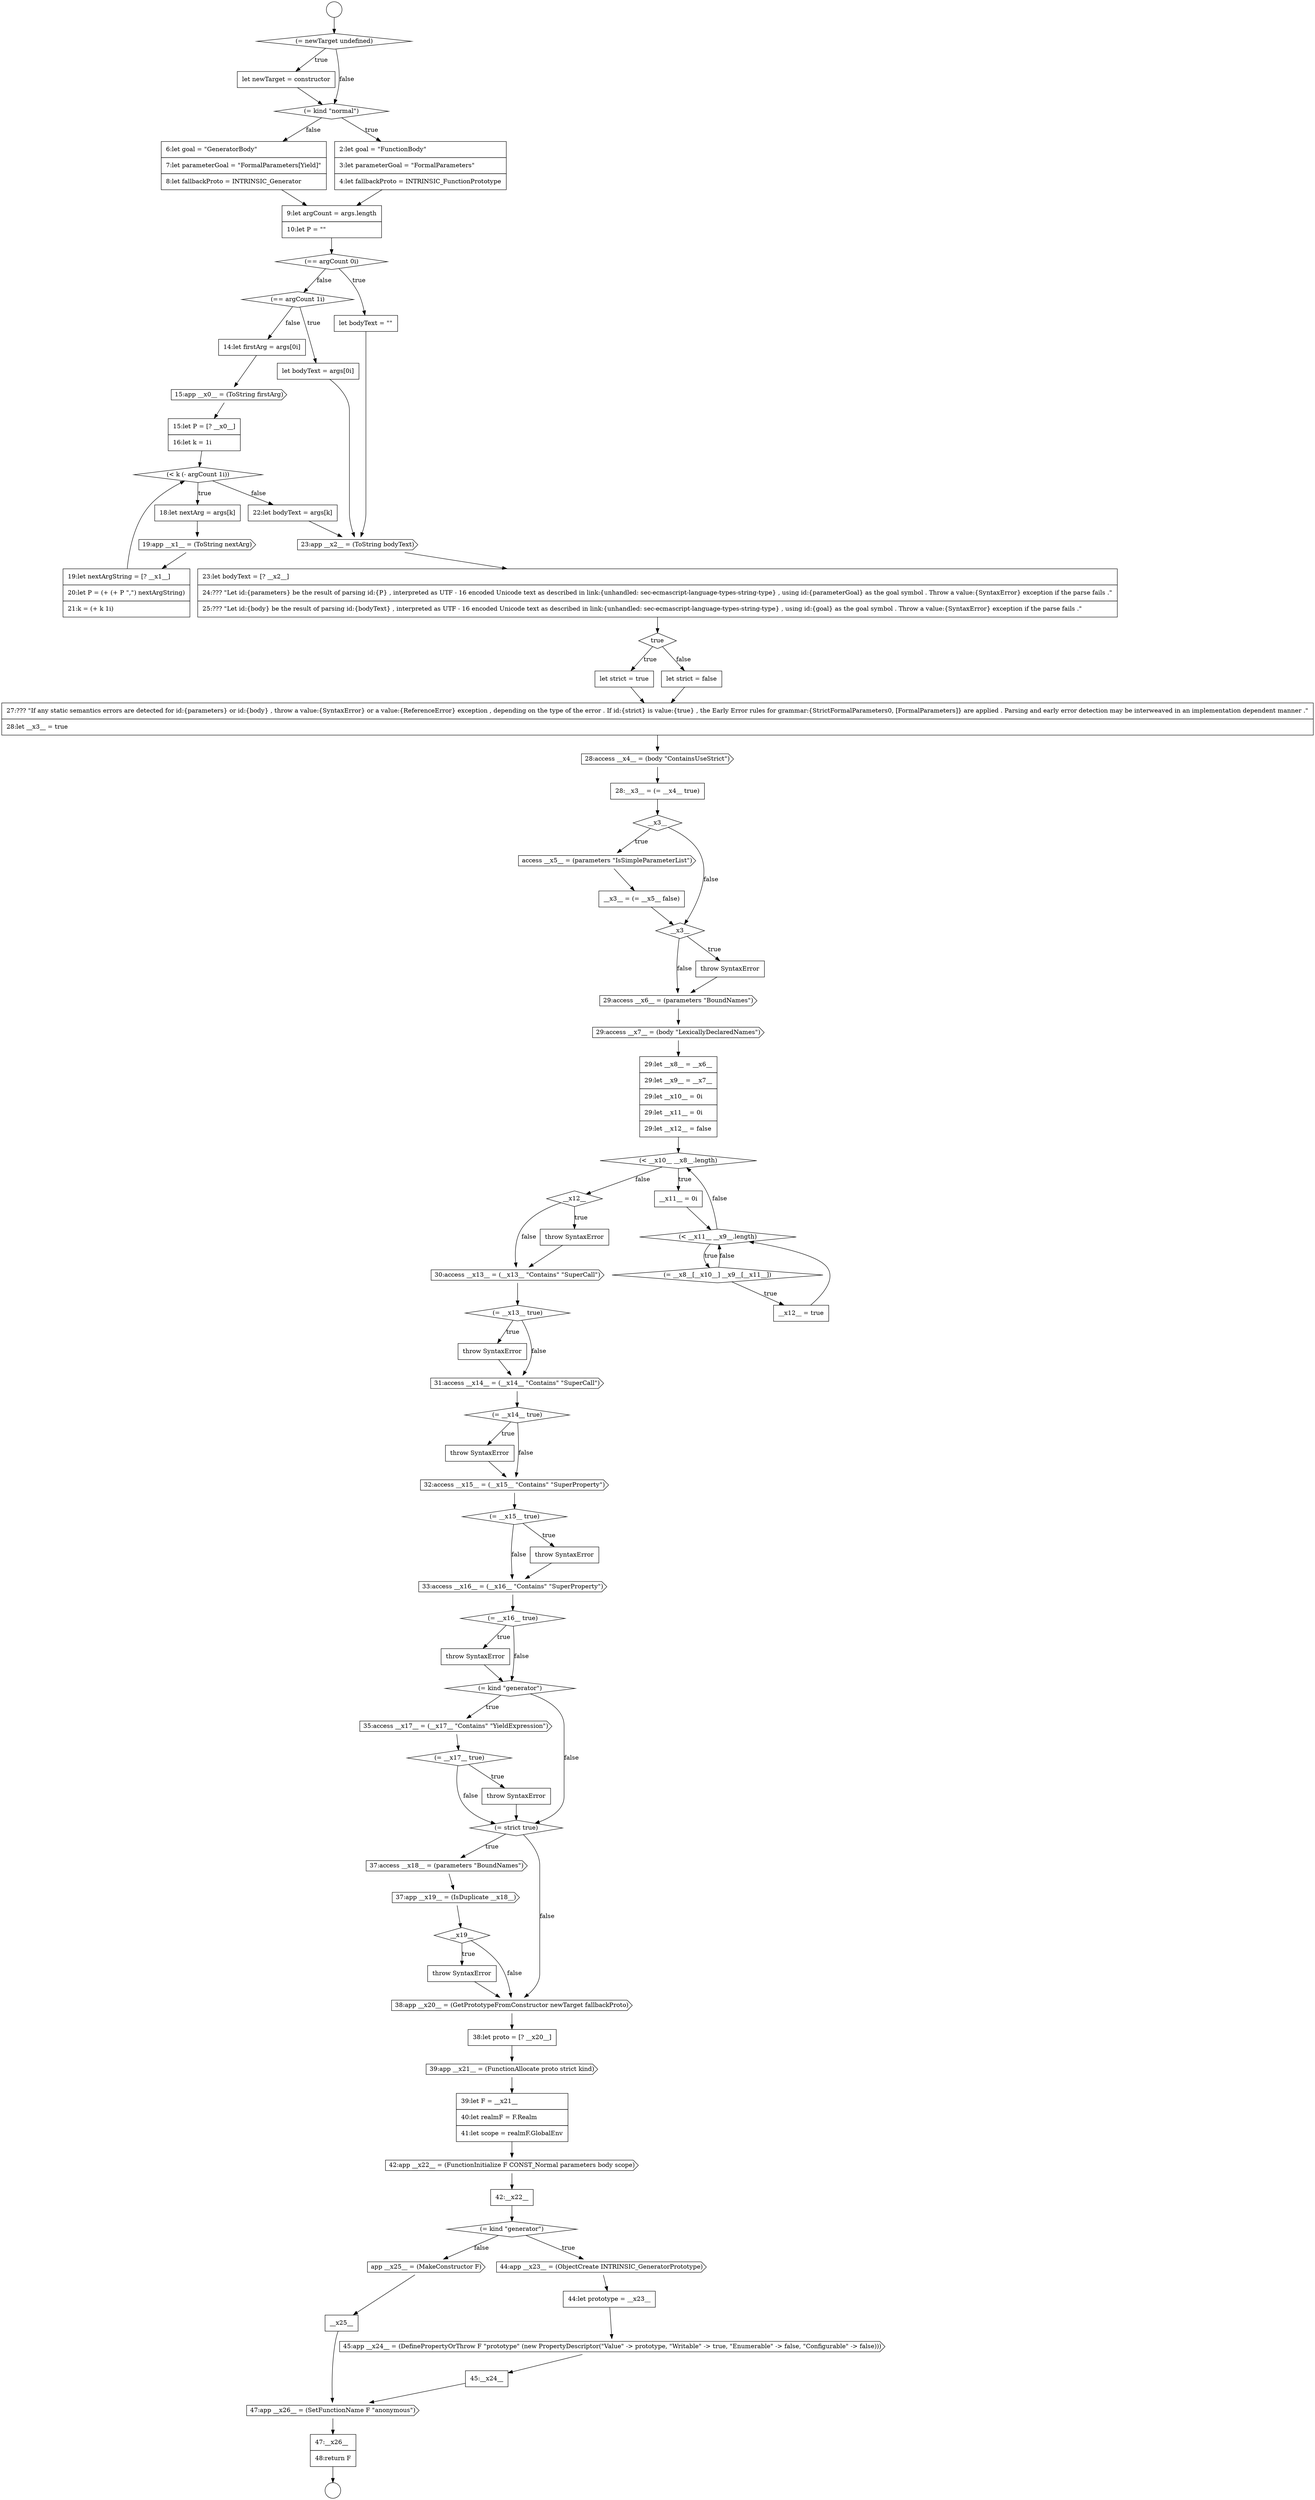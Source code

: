 digraph {
  node10567 [shape=none, margin=0, label=<<font color="black">
    <table border="0" cellborder="1" cellspacing="0" cellpadding="10">
      <tr><td align="left">let newTarget = constructor</td></tr>
    </table>
  </font>> color="black" fillcolor="white" style=filled]
  node10594 [shape=none, margin=0, label=<<font color="black">
    <table border="0" cellborder="1" cellspacing="0" cellpadding="10">
      <tr><td align="left">__x3__ = (= __x5__ false)</td></tr>
    </table>
  </font>> color="black" fillcolor="white" style=filled]
  node10570 [shape=none, margin=0, label=<<font color="black">
    <table border="0" cellborder="1" cellspacing="0" cellpadding="10">
      <tr><td align="left">6:let goal = &quot;GeneratorBody&quot;</td></tr>
      <tr><td align="left">7:let parameterGoal = &quot;FormalParameters[Yield]&quot;</td></tr>
      <tr><td align="left">8:let fallbackProto = INTRINSIC_Generator</td></tr>
    </table>
  </font>> color="black" fillcolor="white" style=filled]
  node10574 [shape=diamond, label=<<font color="black">(== argCount 1i)</font>> color="black" fillcolor="white" style=filled]
  node10612 [shape=none, margin=0, label=<<font color="black">
    <table border="0" cellborder="1" cellspacing="0" cellpadding="10">
      <tr><td align="left">throw SyntaxError</td></tr>
    </table>
  </font>> color="black" fillcolor="white" style=filled]
  node10566 [shape=diamond, label=<<font color="black">(= newTarget undefined)</font>> color="black" fillcolor="white" style=filled]
  node10620 [shape=cds, label=<<font color="black">35:access __x17__ = (__x17__ &quot;Contains&quot; &quot;YieldExpression&quot;)</font>> color="black" fillcolor="white" style=filled]
  node10582 [shape=none, margin=0, label=<<font color="black">
    <table border="0" cellborder="1" cellspacing="0" cellpadding="10">
      <tr><td align="left">19:let nextArgString = [? __x1__]</td></tr>
      <tr><td align="left">20:let P = (+ (+ P &quot;,&quot;) nextArgString)</td></tr>
      <tr><td align="left">21:k = (+ k 1i)</td></tr>
    </table>
  </font>> color="black" fillcolor="white" style=filled]
  node10576 [shape=none, margin=0, label=<<font color="black">
    <table border="0" cellborder="1" cellspacing="0" cellpadding="10">
      <tr><td align="left">14:let firstArg = args[0i]</td></tr>
    </table>
  </font>> color="black" fillcolor="white" style=filled]
  node10568 [shape=diamond, label=<<font color="black">(= kind &quot;normal&quot;)</font>> color="black" fillcolor="white" style=filled]
  node10600 [shape=diamond, label=<<font color="black">(&lt; __x10__ __x8__.length)</font>> color="black" fillcolor="white" style=filled]
  node10622 [shape=none, margin=0, label=<<font color="black">
    <table border="0" cellborder="1" cellspacing="0" cellpadding="10">
      <tr><td align="left">throw SyntaxError</td></tr>
    </table>
  </font>> color="black" fillcolor="white" style=filled]
  node10618 [shape=none, margin=0, label=<<font color="black">
    <table border="0" cellborder="1" cellspacing="0" cellpadding="10">
      <tr><td align="left">throw SyntaxError</td></tr>
    </table>
  </font>> color="black" fillcolor="white" style=filled]
  node10609 [shape=none, margin=0, label=<<font color="black">
    <table border="0" cellborder="1" cellspacing="0" cellpadding="10">
      <tr><td align="left">throw SyntaxError</td></tr>
    </table>
  </font>> color="black" fillcolor="white" style=filled]
  node10638 [shape=none, margin=0, label=<<font color="black">
    <table border="0" cellborder="1" cellspacing="0" cellpadding="10">
      <tr><td align="left">45:__x24__</td></tr>
    </table>
  </font>> color="black" fillcolor="white" style=filled]
  node10577 [shape=cds, label=<<font color="black">15:app __x0__ = (ToString firstArg)</font>> color="black" fillcolor="white" style=filled]
  node10616 [shape=cds, label=<<font color="black">33:access __x16__ = (__x16__ &quot;Contains&quot; &quot;SuperProperty&quot;)</font>> color="black" fillcolor="white" style=filled]
  node10599 [shape=none, margin=0, label=<<font color="black">
    <table border="0" cellborder="1" cellspacing="0" cellpadding="10">
      <tr><td align="left">29:let __x8__ = __x6__</td></tr>
      <tr><td align="left">29:let __x9__ = __x7__</td></tr>
      <tr><td align="left">29:let __x10__ = 0i</td></tr>
      <tr><td align="left">29:let __x11__ = 0i</td></tr>
      <tr><td align="left">29:let __x12__ = false</td></tr>
    </table>
  </font>> color="black" fillcolor="white" style=filled]
  node10633 [shape=none, margin=0, label=<<font color="black">
    <table border="0" cellborder="1" cellspacing="0" cellpadding="10">
      <tr><td align="left">42:__x22__</td></tr>
    </table>
  </font>> color="black" fillcolor="white" style=filled]
  node10584 [shape=cds, label=<<font color="black">23:app __x2__ = (ToString bodyText)</font>> color="black" fillcolor="white" style=filled]
  node10619 [shape=diamond, label=<<font color="black">(= kind &quot;generator&quot;)</font>> color="black" fillcolor="white" style=filled]
  node10606 [shape=none, margin=0, label=<<font color="black">
    <table border="0" cellborder="1" cellspacing="0" cellpadding="10">
      <tr><td align="left">throw SyntaxError</td></tr>
    </table>
  </font>> color="black" fillcolor="white" style=filled]
  node10630 [shape=cds, label=<<font color="black">39:app __x21__ = (FunctionAllocate proto strict kind)</font>> color="black" fillcolor="white" style=filled]
  node10587 [shape=none, margin=0, label=<<font color="black">
    <table border="0" cellborder="1" cellspacing="0" cellpadding="10">
      <tr><td align="left">let strict = true</td></tr>
    </table>
  </font>> color="black" fillcolor="white" style=filled]
  node10641 [shape=cds, label=<<font color="black">47:app __x26__ = (SetFunctionName F &quot;anonymous&quot;)</font>> color="black" fillcolor="white" style=filled]
  node10626 [shape=diamond, label=<<font color="black">__x19__</font>> color="black" fillcolor="white" style=filled]
  node10602 [shape=diamond, label=<<font color="black">(&lt; __x11__ __x9__.length)</font>> color="black" fillcolor="white" style=filled]
  node10623 [shape=diamond, label=<<font color="black">(= strict true)</font>> color="black" fillcolor="white" style=filled]
  node10591 [shape=none, margin=0, label=<<font color="black">
    <table border="0" cellborder="1" cellspacing="0" cellpadding="10">
      <tr><td align="left">28:__x3__ = (= __x4__ true)</td></tr>
    </table>
  </font>> color="black" fillcolor="white" style=filled]
  node10593 [shape=cds, label=<<font color="black">access __x5__ = (parameters &quot;IsSimpleParameterList&quot;)</font>> color="black" fillcolor="white" style=filled]
  node10598 [shape=cds, label=<<font color="black">29:access __x7__ = (body &quot;LexicallyDeclaredNames&quot;)</font>> color="black" fillcolor="white" style=filled]
  node10639 [shape=cds, label=<<font color="black">app __x25__ = (MakeConstructor F)</font>> color="black" fillcolor="white" style=filled]
  node10634 [shape=diamond, label=<<font color="black">(= kind &quot;generator&quot;)</font>> color="black" fillcolor="white" style=filled]
  node10583 [shape=none, margin=0, label=<<font color="black">
    <table border="0" cellborder="1" cellspacing="0" cellpadding="10">
      <tr><td align="left">22:let bodyText = args[k]</td></tr>
    </table>
  </font>> color="black" fillcolor="white" style=filled]
  node10615 [shape=none, margin=0, label=<<font color="black">
    <table border="0" cellborder="1" cellspacing="0" cellpadding="10">
      <tr><td align="left">throw SyntaxError</td></tr>
    </table>
  </font>> color="black" fillcolor="white" style=filled]
  node10580 [shape=none, margin=0, label=<<font color="black">
    <table border="0" cellborder="1" cellspacing="0" cellpadding="10">
      <tr><td align="left">18:let nextArg = args[k]</td></tr>
    </table>
  </font>> color="black" fillcolor="white" style=filled]
  node10575 [shape=none, margin=0, label=<<font color="black">
    <table border="0" cellborder="1" cellspacing="0" cellpadding="10">
      <tr><td align="left">let bodyText = args[0i]</td></tr>
    </table>
  </font>> color="black" fillcolor="white" style=filled]
  node10603 [shape=diamond, label=<<font color="black">(= __x8__[__x10__] __x9__[__x11__])</font>> color="black" fillcolor="white" style=filled]
  node10629 [shape=none, margin=0, label=<<font color="black">
    <table border="0" cellborder="1" cellspacing="0" cellpadding="10">
      <tr><td align="left">38:let proto = [? __x20__]</td></tr>
    </table>
  </font>> color="black" fillcolor="white" style=filled]
  node10588 [shape=none, margin=0, label=<<font color="black">
    <table border="0" cellborder="1" cellspacing="0" cellpadding="10">
      <tr><td align="left">let strict = false</td></tr>
    </table>
  </font>> color="black" fillcolor="white" style=filled]
  node10597 [shape=cds, label=<<font color="black">29:access __x6__ = (parameters &quot;BoundNames&quot;)</font>> color="black" fillcolor="white" style=filled]
  node10614 [shape=diamond, label=<<font color="black">(= __x15__ true)</font>> color="black" fillcolor="white" style=filled]
  node10635 [shape=cds, label=<<font color="black">44:app __x23__ = (ObjectCreate INTRINSIC_GeneratorPrototype)</font>> color="black" fillcolor="white" style=filled]
  node10624 [shape=cds, label=<<font color="black">37:access __x18__ = (parameters &quot;BoundNames&quot;)</font>> color="black" fillcolor="white" style=filled]
  node10592 [shape=diamond, label=<<font color="black">__x3__</font>> color="black" fillcolor="white" style=filled]
  node10571 [shape=none, margin=0, label=<<font color="black">
    <table border="0" cellborder="1" cellspacing="0" cellpadding="10">
      <tr><td align="left">9:let argCount = args.length</td></tr>
      <tr><td align="left">10:let P = &quot;&quot;</td></tr>
    </table>
  </font>> color="black" fillcolor="white" style=filled]
  node10607 [shape=cds, label=<<font color="black">30:access __x13__ = (__x13__ &quot;Contains&quot; &quot;SuperCall&quot;)</font>> color="black" fillcolor="white" style=filled]
  node10625 [shape=cds, label=<<font color="black">37:app __x19__ = (IsDuplicate __x18__)</font>> color="black" fillcolor="white" style=filled]
  node10611 [shape=diamond, label=<<font color="black">(= __x14__ true)</font>> color="black" fillcolor="white" style=filled]
  node10640 [shape=none, margin=0, label=<<font color="black">
    <table border="0" cellborder="1" cellspacing="0" cellpadding="10">
      <tr><td align="left">__x25__</td></tr>
    </table>
  </font>> color="black" fillcolor="white" style=filled]
  node10596 [shape=none, margin=0, label=<<font color="black">
    <table border="0" cellborder="1" cellspacing="0" cellpadding="10">
      <tr><td align="left">throw SyntaxError</td></tr>
    </table>
  </font>> color="black" fillcolor="white" style=filled]
  node10565 [shape=circle label=" " color="black" fillcolor="white" style=filled]
  node10564 [shape=circle label=" " color="black" fillcolor="white" style=filled]
  node10621 [shape=diamond, label=<<font color="black">(= __x17__ true)</font>> color="black" fillcolor="white" style=filled]
  node10628 [shape=cds, label=<<font color="black">38:app __x20__ = (GetPrototypeFromConstructor newTarget fallbackProto)</font>> color="black" fillcolor="white" style=filled]
  node10579 [shape=diamond, label=<<font color="black">(&lt; k (- argCount 1i))</font>> color="black" fillcolor="white" style=filled]
  node10617 [shape=diamond, label=<<font color="black">(= __x16__ true)</font>> color="black" fillcolor="white" style=filled]
  node10632 [shape=cds, label=<<font color="black">42:app __x22__ = (FunctionInitialize F CONST_Normal parameters body scope)</font>> color="black" fillcolor="white" style=filled]
  node10589 [shape=none, margin=0, label=<<font color="black">
    <table border="0" cellborder="1" cellspacing="0" cellpadding="10">
      <tr><td align="left">27:??? &quot;If any static semantics errors are detected for id:{parameters} or id:{body} , throw a value:{SyntaxError} or a value:{ReferenceError} exception , depending on the type of the error . If id:{strict} is value:{true} , the Early Error rules for grammar:{StrictFormalParameters0, [FormalParameters]} are applied . Parsing and early error detection may be interweaved in an implementation dependent manner .&quot;</td></tr>
      <tr><td align="left">28:let __x3__ = true</td></tr>
    </table>
  </font>> color="black" fillcolor="white" style=filled]
  node10604 [shape=none, margin=0, label=<<font color="black">
    <table border="0" cellborder="1" cellspacing="0" cellpadding="10">
      <tr><td align="left">__x12__ = true</td></tr>
    </table>
  </font>> color="black" fillcolor="white" style=filled]
  node10581 [shape=cds, label=<<font color="black">19:app __x1__ = (ToString nextArg)</font>> color="black" fillcolor="white" style=filled]
  node10572 [shape=diamond, label=<<font color="black">(== argCount 0i)</font>> color="black" fillcolor="white" style=filled]
  node10636 [shape=none, margin=0, label=<<font color="black">
    <table border="0" cellborder="1" cellspacing="0" cellpadding="10">
      <tr><td align="left">44:let prototype = __x23__</td></tr>
    </table>
  </font>> color="black" fillcolor="white" style=filled]
  node10585 [shape=none, margin=0, label=<<font color="black">
    <table border="0" cellborder="1" cellspacing="0" cellpadding="10">
      <tr><td align="left">23:let bodyText = [? __x2__]</td></tr>
      <tr><td align="left">24:??? &quot;Let id:{parameters} be the result of parsing id:{P} , interpreted as UTF - 16 encoded Unicode text as described in link:{unhandled: sec-ecmascript-language-types-string-type} , using id:{parameterGoal} as the goal symbol . Throw a value:{SyntaxError} exception if the parse fails .&quot;</td></tr>
      <tr><td align="left">25:??? &quot;Let id:{body} be the result of parsing id:{bodyText} , interpreted as UTF - 16 encoded Unicode text as described in link:{unhandled: sec-ecmascript-language-types-string-type} , using id:{goal} as the goal symbol . Throw a value:{SyntaxError} exception if the parse fails .&quot;</td></tr>
    </table>
  </font>> color="black" fillcolor="white" style=filled]
  node10613 [shape=cds, label=<<font color="black">32:access __x15__ = (__x15__ &quot;Contains&quot; &quot;SuperProperty&quot;)</font>> color="black" fillcolor="white" style=filled]
  node10608 [shape=diamond, label=<<font color="black">(= __x13__ true)</font>> color="black" fillcolor="white" style=filled]
  node10595 [shape=diamond, label=<<font color="black">__x3__</font>> color="black" fillcolor="white" style=filled]
  node10637 [shape=cds, label=<<font color="black">45:app __x24__ = (DefinePropertyOrThrow F &quot;prototype&quot; (new PropertyDescriptor(&quot;Value&quot; -&gt; prototype, &quot;Writable&quot; -&gt; true, &quot;Enumerable&quot; -&gt; false, &quot;Configurable&quot; -&gt; false)))</font>> color="black" fillcolor="white" style=filled]
  node10578 [shape=none, margin=0, label=<<font color="black">
    <table border="0" cellborder="1" cellspacing="0" cellpadding="10">
      <tr><td align="left">15:let P = [? __x0__]</td></tr>
      <tr><td align="left">16:let k = 1i</td></tr>
    </table>
  </font>> color="black" fillcolor="white" style=filled]
  node10605 [shape=diamond, label=<<font color="black">__x12__</font>> color="black" fillcolor="white" style=filled]
  node10610 [shape=cds, label=<<font color="black">31:access __x14__ = (__x14__ &quot;Contains&quot; &quot;SuperCall&quot;)</font>> color="black" fillcolor="white" style=filled]
  node10627 [shape=none, margin=0, label=<<font color="black">
    <table border="0" cellborder="1" cellspacing="0" cellpadding="10">
      <tr><td align="left">throw SyntaxError</td></tr>
    </table>
  </font>> color="black" fillcolor="white" style=filled]
  node10569 [shape=none, margin=0, label=<<font color="black">
    <table border="0" cellborder="1" cellspacing="0" cellpadding="10">
      <tr><td align="left">2:let goal = &quot;FunctionBody&quot;</td></tr>
      <tr><td align="left">3:let parameterGoal = &quot;FormalParameters&quot;</td></tr>
      <tr><td align="left">4:let fallbackProto = INTRINSIC_FunctionPrototype</td></tr>
    </table>
  </font>> color="black" fillcolor="white" style=filled]
  node10601 [shape=none, margin=0, label=<<font color="black">
    <table border="0" cellborder="1" cellspacing="0" cellpadding="10">
      <tr><td align="left">__x11__ = 0i</td></tr>
    </table>
  </font>> color="black" fillcolor="white" style=filled]
  node10631 [shape=none, margin=0, label=<<font color="black">
    <table border="0" cellborder="1" cellspacing="0" cellpadding="10">
      <tr><td align="left">39:let F = __x21__</td></tr>
      <tr><td align="left">40:let realmF = F.Realm</td></tr>
      <tr><td align="left">41:let scope = realmF.GlobalEnv</td></tr>
    </table>
  </font>> color="black" fillcolor="white" style=filled]
  node10590 [shape=cds, label=<<font color="black">28:access __x4__ = (body &quot;ContainsUseStrict&quot;)</font>> color="black" fillcolor="white" style=filled]
  node10573 [shape=none, margin=0, label=<<font color="black">
    <table border="0" cellborder="1" cellspacing="0" cellpadding="10">
      <tr><td align="left">let bodyText = &quot;&quot;</td></tr>
    </table>
  </font>> color="black" fillcolor="white" style=filled]
  node10642 [shape=none, margin=0, label=<<font color="black">
    <table border="0" cellborder="1" cellspacing="0" cellpadding="10">
      <tr><td align="left">47:__x26__</td></tr>
      <tr><td align="left">48:return F</td></tr>
    </table>
  </font>> color="black" fillcolor="white" style=filled]
  node10586 [shape=diamond, label=<<font color="black">true</font>> color="black" fillcolor="white" style=filled]
  node10587 -> node10589 [ color="black"]
  node10588 -> node10589 [ color="black"]
  node10598 -> node10599 [ color="black"]
  node10635 -> node10636 [ color="black"]
  node10582 -> node10579 [ color="black"]
  node10571 -> node10572 [ color="black"]
  node10617 -> node10618 [label=<<font color="black">true</font>> color="black"]
  node10617 -> node10619 [label=<<font color="black">false</font>> color="black"]
  node10569 -> node10571 [ color="black"]
  node10606 -> node10607 [ color="black"]
  node10634 -> node10635 [label=<<font color="black">true</font>> color="black"]
  node10634 -> node10639 [label=<<font color="black">false</font>> color="black"]
  node10637 -> node10638 [ color="black"]
  node10578 -> node10579 [ color="black"]
  node10629 -> node10630 [ color="black"]
  node10603 -> node10604 [label=<<font color="black">true</font>> color="black"]
  node10603 -> node10602 [label=<<font color="black">false</font>> color="black"]
  node10594 -> node10595 [ color="black"]
  node10608 -> node10609 [label=<<font color="black">true</font>> color="black"]
  node10608 -> node10610 [label=<<font color="black">false</font>> color="black"]
  node10580 -> node10581 [ color="black"]
  node10585 -> node10586 [ color="black"]
  node10626 -> node10627 [label=<<font color="black">true</font>> color="black"]
  node10626 -> node10628 [label=<<font color="black">false</font>> color="black"]
  node10641 -> node10642 [ color="black"]
  node10584 -> node10585 [ color="black"]
  node10592 -> node10593 [label=<<font color="black">true</font>> color="black"]
  node10592 -> node10595 [label=<<font color="black">false</font>> color="black"]
  node10572 -> node10573 [label=<<font color="black">true</font>> color="black"]
  node10572 -> node10574 [label=<<font color="black">false</font>> color="black"]
  node10593 -> node10594 [ color="black"]
  node10591 -> node10592 [ color="black"]
  node10615 -> node10616 [ color="black"]
  node10619 -> node10620 [label=<<font color="black">true</font>> color="black"]
  node10619 -> node10623 [label=<<font color="black">false</font>> color="black"]
  node10589 -> node10590 [ color="black"]
  node10630 -> node10631 [ color="black"]
  node10586 -> node10587 [label=<<font color="black">true</font>> color="black"]
  node10586 -> node10588 [label=<<font color="black">false</font>> color="black"]
  node10597 -> node10598 [ color="black"]
  node10583 -> node10584 [ color="black"]
  node10577 -> node10578 [ color="black"]
  node10633 -> node10634 [ color="black"]
  node10607 -> node10608 [ color="black"]
  node10596 -> node10597 [ color="black"]
  node10595 -> node10596 [label=<<font color="black">true</font>> color="black"]
  node10595 -> node10597 [label=<<font color="black">false</font>> color="black"]
  node10632 -> node10633 [ color="black"]
  node10614 -> node10615 [label=<<font color="black">true</font>> color="black"]
  node10614 -> node10616 [label=<<font color="black">false</font>> color="black"]
  node10636 -> node10637 [ color="black"]
  node10581 -> node10582 [ color="black"]
  node10627 -> node10628 [ color="black"]
  node10639 -> node10640 [ color="black"]
  node10574 -> node10575 [label=<<font color="black">true</font>> color="black"]
  node10574 -> node10576 [label=<<font color="black">false</font>> color="black"]
  node10621 -> node10622 [label=<<font color="black">true</font>> color="black"]
  node10621 -> node10623 [label=<<font color="black">false</font>> color="black"]
  node10567 -> node10568 [ color="black"]
  node10566 -> node10567 [label=<<font color="black">true</font>> color="black"]
  node10566 -> node10568 [label=<<font color="black">false</font>> color="black"]
  node10618 -> node10619 [ color="black"]
  node10579 -> node10580 [label=<<font color="black">true</font>> color="black"]
  node10579 -> node10583 [label=<<font color="black">false</font>> color="black"]
  node10601 -> node10602 [ color="black"]
  node10623 -> node10624 [label=<<font color="black">true</font>> color="black"]
  node10623 -> node10628 [label=<<font color="black">false</font>> color="black"]
  node10568 -> node10569 [label=<<font color="black">true</font>> color="black"]
  node10568 -> node10570 [label=<<font color="black">false</font>> color="black"]
  node10573 -> node10584 [ color="black"]
  node10640 -> node10641 [ color="black"]
  node10609 -> node10610 [ color="black"]
  node10605 -> node10606 [label=<<font color="black">true</font>> color="black"]
  node10605 -> node10607 [label=<<font color="black">false</font>> color="black"]
  node10625 -> node10626 [ color="black"]
  node10620 -> node10621 [ color="black"]
  node10613 -> node10614 [ color="black"]
  node10599 -> node10600 [ color="black"]
  node10564 -> node10566 [ color="black"]
  node10590 -> node10591 [ color="black"]
  node10611 -> node10612 [label=<<font color="black">true</font>> color="black"]
  node10611 -> node10613 [label=<<font color="black">false</font>> color="black"]
  node10612 -> node10613 [ color="black"]
  node10576 -> node10577 [ color="black"]
  node10616 -> node10617 [ color="black"]
  node10575 -> node10584 [ color="black"]
  node10624 -> node10625 [ color="black"]
  node10631 -> node10632 [ color="black"]
  node10602 -> node10603 [label=<<font color="black">true</font>> color="black"]
  node10602 -> node10600 [label=<<font color="black">false</font>> color="black"]
  node10642 -> node10565 [ color="black"]
  node10570 -> node10571 [ color="black"]
  node10628 -> node10629 [ color="black"]
  node10610 -> node10611 [ color="black"]
  node10600 -> node10601 [label=<<font color="black">true</font>> color="black"]
  node10600 -> node10605 [label=<<font color="black">false</font>> color="black"]
  node10604 -> node10602 [ color="black"]
  node10622 -> node10623 [ color="black"]
  node10638 -> node10641 [ color="black"]
}
